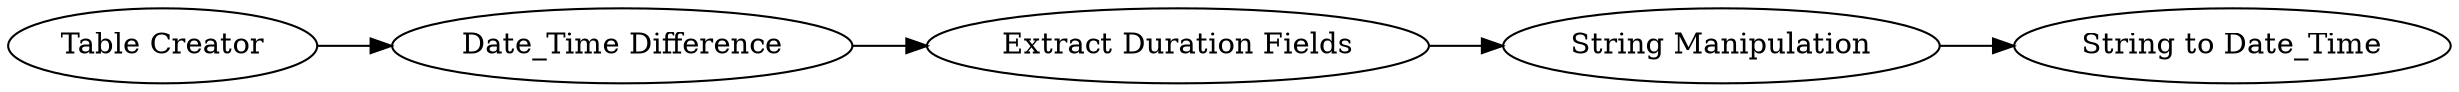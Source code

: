 digraph {
	2 -> 6
	6 -> 7
	7 -> 8
	1 -> 2
	1 [label="Table Creator"]
	7 [label="String Manipulation"]
	6 [label="Extract Duration Fields"]
	8 [label="String to Date_Time"]
	2 [label="Date_Time Difference"]
	rankdir=LR
}
